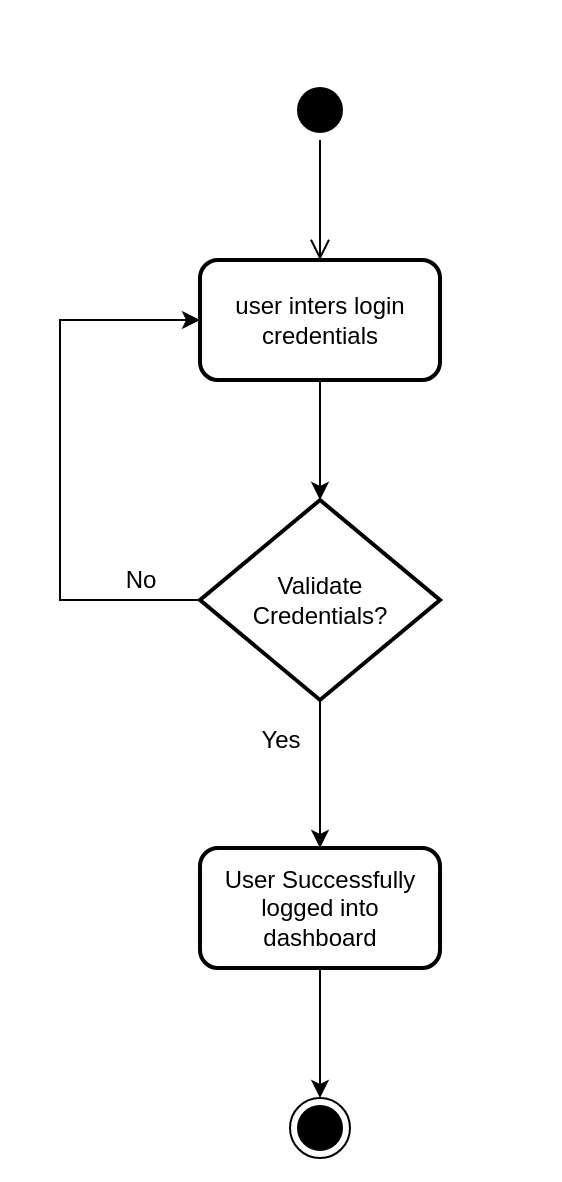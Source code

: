 <mxfile version="14.1.8" type="device"><diagram id="9D3fsjcMMVk1OzpHUk6p" name="Page-1"><mxGraphModel dx="1635" dy="908" grid="1" gridSize="10" guides="1" tooltips="1" connect="1" arrows="1" fold="1" page="1" pageScale="1" pageWidth="850" pageHeight="1100" math="0" shadow="0"><root><mxCell id="0"/><mxCell id="1" parent="0"/><mxCell id="5Y0WpKjaXpUu8c0J-OpF-19" value="" style="rounded=0;whiteSpace=wrap;html=1;strokeWidth=1;fillColor=none;gradientColor=none;strokeColor=none;" parent="1" vertex="1"><mxGeometry x="200" y="400" width="280" height="590" as="geometry"/></mxCell><mxCell id="5Y0WpKjaXpUu8c0J-OpF-4" value="" style="ellipse;html=1;shape=startState;fillColor=#000000;" parent="1" vertex="1"><mxGeometry x="345" y="440" width="30" height="30" as="geometry"/></mxCell><mxCell id="5Y0WpKjaXpUu8c0J-OpF-5" value="" style="edgeStyle=orthogonalEdgeStyle;html=1;verticalAlign=bottom;endArrow=open;endSize=8;" parent="1" source="5Y0WpKjaXpUu8c0J-OpF-4" target="5Y0WpKjaXpUu8c0J-OpF-7" edge="1"><mxGeometry relative="1" as="geometry"><mxPoint x="365" y="530" as="targetPoint"/></mxGeometry></mxCell><mxCell id="5Y0WpKjaXpUu8c0J-OpF-9" value="" style="edgeStyle=orthogonalEdgeStyle;rounded=0;orthogonalLoop=1;jettySize=auto;html=1;strokeColor=#000000;" parent="1" source="5Y0WpKjaXpUu8c0J-OpF-7" target="5Y0WpKjaXpUu8c0J-OpF-8" edge="1"><mxGeometry relative="1" as="geometry"/></mxCell><mxCell id="5Y0WpKjaXpUu8c0J-OpF-7" value="user inters login credentials" style="rounded=1;whiteSpace=wrap;html=1;strokeColor=#000000;strokeWidth=2;gradientColor=none;fillColor=none;" parent="1" vertex="1"><mxGeometry x="300" y="530" width="120" height="60" as="geometry"/></mxCell><mxCell id="5Y0WpKjaXpUu8c0J-OpF-11" value="" style="edgeStyle=orthogonalEdgeStyle;rounded=0;orthogonalLoop=1;jettySize=auto;html=1;strokeColor=#000000;" parent="1" source="5Y0WpKjaXpUu8c0J-OpF-8" target="5Y0WpKjaXpUu8c0J-OpF-10" edge="1"><mxGeometry relative="1" as="geometry"/></mxCell><mxCell id="5Y0WpKjaXpUu8c0J-OpF-14" value="" style="edgeStyle=orthogonalEdgeStyle;rounded=0;orthogonalLoop=1;jettySize=auto;html=1;strokeColor=#000000;" parent="1" source="5Y0WpKjaXpUu8c0J-OpF-8" target="5Y0WpKjaXpUu8c0J-OpF-7" edge="1"><mxGeometry relative="1" as="geometry"><mxPoint x="500" y="700" as="targetPoint"/><Array as="points"><mxPoint x="230" y="700"/><mxPoint x="230" y="560"/></Array></mxGeometry></mxCell><mxCell id="5Y0WpKjaXpUu8c0J-OpF-8" value="Validate&lt;br&gt;Credentials?" style="rhombus;whiteSpace=wrap;html=1;strokeColor=#000000;strokeWidth=2;gradientColor=none;fillColor=none;" parent="1" vertex="1"><mxGeometry x="300" y="650" width="120" height="100" as="geometry"/></mxCell><mxCell id="5Y0WpKjaXpUu8c0J-OpF-17" value="" style="edgeStyle=orthogonalEdgeStyle;rounded=0;orthogonalLoop=1;jettySize=auto;html=1;strokeColor=#000000;" parent="1" source="5Y0WpKjaXpUu8c0J-OpF-10" target="5Y0WpKjaXpUu8c0J-OpF-16" edge="1"><mxGeometry relative="1" as="geometry"/></mxCell><mxCell id="5Y0WpKjaXpUu8c0J-OpF-10" value="User Successfully&lt;br&gt;logged into dashboard" style="rounded=1;whiteSpace=wrap;html=1;strokeColor=#000000;strokeWidth=2;fillColor=none;gradientColor=none;" parent="1" vertex="1"><mxGeometry x="300" y="824" width="120" height="60" as="geometry"/></mxCell><mxCell id="5Y0WpKjaXpUu8c0J-OpF-12" value="Yes" style="text;html=1;align=center;verticalAlign=middle;resizable=0;points=[];autosize=1;" parent="1" vertex="1"><mxGeometry x="320" y="760" width="40" height="20" as="geometry"/></mxCell><mxCell id="5Y0WpKjaXpUu8c0J-OpF-15" value="No" style="text;html=1;align=center;verticalAlign=middle;resizable=0;points=[];autosize=1;" parent="1" vertex="1"><mxGeometry x="255" y="680" width="30" height="20" as="geometry"/></mxCell><mxCell id="5Y0WpKjaXpUu8c0J-OpF-16" value="" style="ellipse;html=1;shape=endState;fillColor=#000000;" parent="1" vertex="1"><mxGeometry x="345" y="949" width="30" height="30" as="geometry"/></mxCell></root></mxGraphModel></diagram></mxfile>